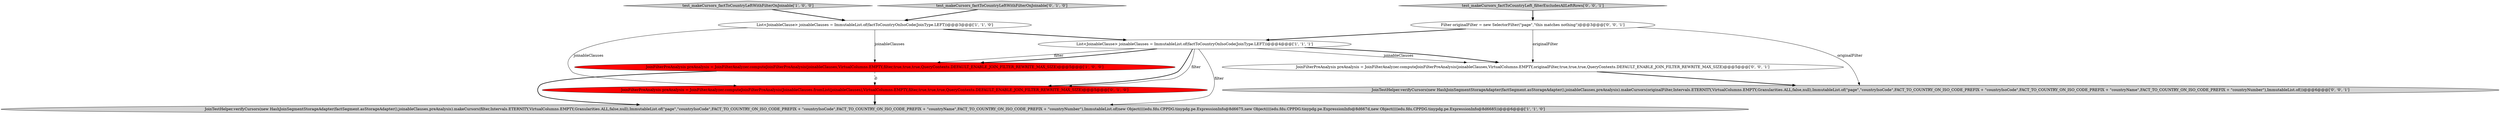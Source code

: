 digraph {
0 [style = filled, label = "List<JoinableClause> joinableClauses = ImmutableList.of(factToCountryOnIsoCode(JoinType.LEFT))@@@4@@@['1', '1', '1']", fillcolor = white, shape = ellipse image = "AAA0AAABBB1BBB"];
5 [style = filled, label = "test_makeCursors_factToCountryLeftWithFilterOnJoinable['0', '1', '0']", fillcolor = lightgray, shape = diamond image = "AAA0AAABBB2BBB"];
2 [style = filled, label = "JoinFilterPreAnalysis preAnalysis = JoinFilterAnalyzer.computeJoinFilterPreAnalysis(joinableClauses,VirtualColumns.EMPTY,filter,true,true,true,QueryContexts.DEFAULT_ENABLE_JOIN_FILTER_REWRITE_MAX_SIZE)@@@5@@@['1', '0', '0']", fillcolor = red, shape = ellipse image = "AAA1AAABBB1BBB"];
4 [style = filled, label = "test_makeCursors_factToCountryLeftWithFilterOnJoinable['1', '0', '0']", fillcolor = lightgray, shape = diamond image = "AAA0AAABBB1BBB"];
3 [style = filled, label = "List<JoinableClause> joinableClauses = ImmutableList.of(factToCountryOnIsoCode(JoinType.LEFT))@@@3@@@['1', '1', '0']", fillcolor = white, shape = ellipse image = "AAA0AAABBB1BBB"];
8 [style = filled, label = "JoinFilterPreAnalysis preAnalysis = JoinFilterAnalyzer.computeJoinFilterPreAnalysis(joinableClauses,VirtualColumns.EMPTY,originalFilter,true,true,true,QueryContexts.DEFAULT_ENABLE_JOIN_FILTER_REWRITE_MAX_SIZE)@@@5@@@['0', '0', '1']", fillcolor = white, shape = ellipse image = "AAA0AAABBB3BBB"];
1 [style = filled, label = "JoinTestHelper.verifyCursors(new HashJoinSegmentStorageAdapter(factSegment.asStorageAdapter(),joinableClauses,preAnalysis).makeCursors(filter,Intervals.ETERNITY,VirtualColumns.EMPTY,Granularities.ALL,false,null),ImmutableList.of(\"page\",\"countryIsoCode\",FACT_TO_COUNTRY_ON_ISO_CODE_PREFIX + \"countryIsoCode\",FACT_TO_COUNTRY_ON_ISO_CODE_PREFIX + \"countryName\",FACT_TO_COUNTRY_ON_ISO_CODE_PREFIX + \"countryNumber\"),ImmutableList.of(new Object((((edu.fdu.CPPDG.tinypdg.pe.ExpressionInfo@8d6675,new Object((((edu.fdu.CPPDG.tinypdg.pe.ExpressionInfo@8d667d,new Object((((edu.fdu.CPPDG.tinypdg.pe.ExpressionInfo@8d6685))@@@6@@@['1', '1', '0']", fillcolor = lightgray, shape = ellipse image = "AAA0AAABBB1BBB"];
9 [style = filled, label = "JoinTestHelper.verifyCursors(new HashJoinSegmentStorageAdapter(factSegment.asStorageAdapter(),joinableClauses,preAnalysis).makeCursors(originalFilter,Intervals.ETERNITY,VirtualColumns.EMPTY,Granularities.ALL,false,null),ImmutableList.of(\"page\",\"countryIsoCode\",FACT_TO_COUNTRY_ON_ISO_CODE_PREFIX + \"countryIsoCode\",FACT_TO_COUNTRY_ON_ISO_CODE_PREFIX + \"countryName\",FACT_TO_COUNTRY_ON_ISO_CODE_PREFIX + \"countryNumber\"),ImmutableList.of())@@@6@@@['0', '0', '1']", fillcolor = lightgray, shape = ellipse image = "AAA0AAABBB3BBB"];
10 [style = filled, label = "test_makeCursors_factToCountryLeft_filterExcludesAllLeftRows['0', '0', '1']", fillcolor = lightgray, shape = diamond image = "AAA0AAABBB3BBB"];
6 [style = filled, label = "JoinFilterPreAnalysis preAnalysis = JoinFilterAnalyzer.computeJoinFilterPreAnalysis(JoinableClauses.fromList(joinableClauses),VirtualColumns.EMPTY,filter,true,true,true,QueryContexts.DEFAULT_ENABLE_JOIN_FILTER_REWRITE_MAX_SIZE)@@@5@@@['0', '1', '0']", fillcolor = red, shape = ellipse image = "AAA1AAABBB2BBB"];
7 [style = filled, label = "Filter originalFilter = new SelectorFilter(\"page\",\"this matches nothing\")@@@3@@@['0', '0', '1']", fillcolor = white, shape = ellipse image = "AAA0AAABBB3BBB"];
0->1 [style = solid, label="filter"];
5->3 [style = bold, label=""];
6->1 [style = bold, label=""];
4->3 [style = bold, label=""];
7->0 [style = bold, label=""];
3->6 [style = solid, label="joinableClauses"];
7->9 [style = solid, label="originalFilter"];
2->6 [style = dashed, label="0"];
0->6 [style = bold, label=""];
10->7 [style = bold, label=""];
0->2 [style = solid, label="filter"];
2->1 [style = bold, label=""];
7->8 [style = solid, label="originalFilter"];
0->6 [style = solid, label="filter"];
3->0 [style = bold, label=""];
3->2 [style = solid, label="joinableClauses"];
0->8 [style = solid, label="joinableClauses"];
0->2 [style = bold, label=""];
8->9 [style = bold, label=""];
0->8 [style = bold, label=""];
}
